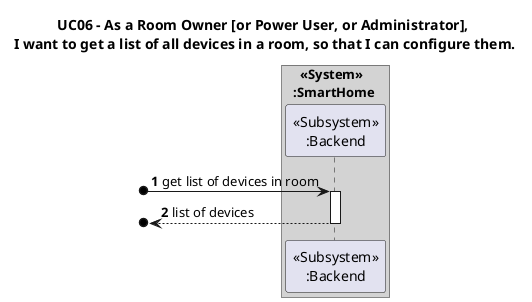 @startuml

autonumber
title UC06 - As a Room Owner [or Power User, or Administrator],\n I want to get a list of all devices in a room, so that I can configure them.

box "  <<System>>\n:SmartHome " #LightGrey
participant "<<Subsystem>>\n:Backend" as Backend
end box

[o-> Backend : get list of devices in room
activate Backend
[o<--Backend: list of devices
deactivate Backend

@enduml